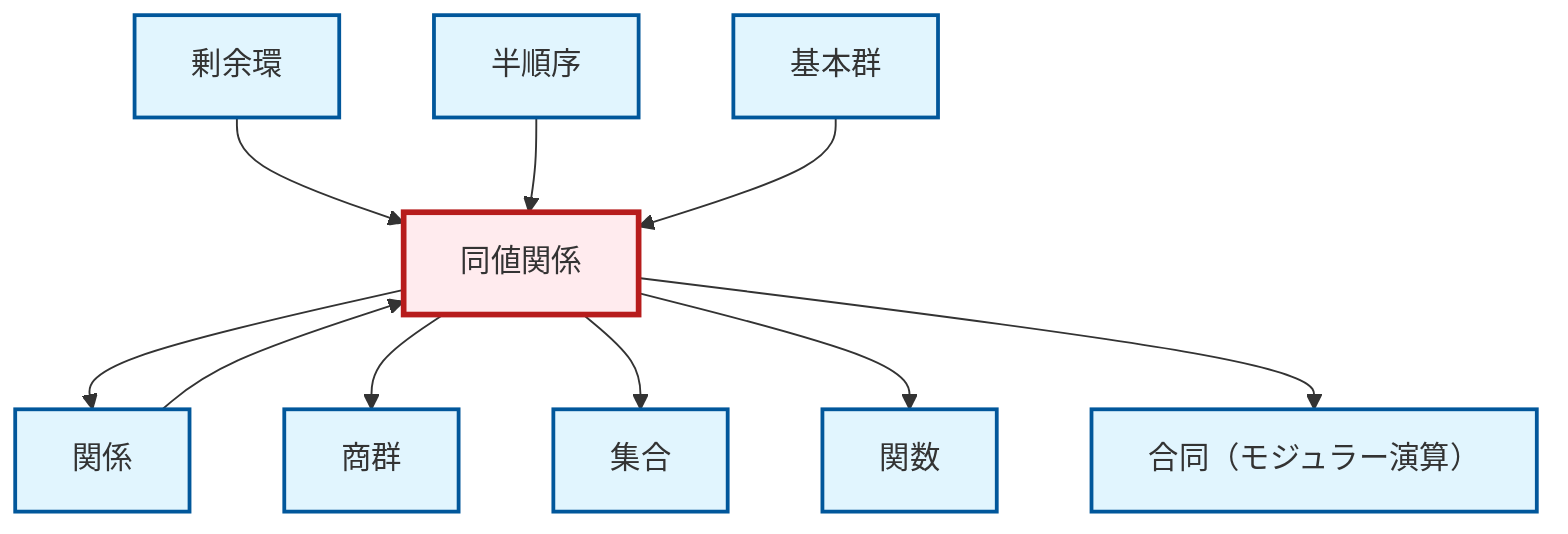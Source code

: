 graph TD
    classDef definition fill:#e1f5fe,stroke:#01579b,stroke-width:2px
    classDef theorem fill:#f3e5f5,stroke:#4a148c,stroke-width:2px
    classDef axiom fill:#fff3e0,stroke:#e65100,stroke-width:2px
    classDef example fill:#e8f5e9,stroke:#1b5e20,stroke-width:2px
    classDef current fill:#ffebee,stroke:#b71c1c,stroke-width:3px
    def-partial-order["半順序"]:::definition
    def-congruence["合同（モジュラー演算）"]:::definition
    def-set["集合"]:::definition
    def-function["関数"]:::definition
    def-fundamental-group["基本群"]:::definition
    def-quotient-ring["剰余環"]:::definition
    def-equivalence-relation["同値関係"]:::definition
    def-relation["関係"]:::definition
    def-quotient-group["商群"]:::definition
    def-equivalence-relation --> def-relation
    def-equivalence-relation --> def-quotient-group
    def-equivalence-relation --> def-set
    def-quotient-ring --> def-equivalence-relation
    def-partial-order --> def-equivalence-relation
    def-relation --> def-equivalence-relation
    def-equivalence-relation --> def-function
    def-fundamental-group --> def-equivalence-relation
    def-equivalence-relation --> def-congruence
    class def-equivalence-relation current
